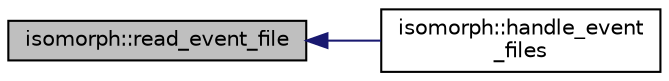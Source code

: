digraph "isomorph::read_event_file"
{
  edge [fontname="Helvetica",fontsize="10",labelfontname="Helvetica",labelfontsize="10"];
  node [fontname="Helvetica",fontsize="10",shape=record];
  rankdir="LR";
  Node11362 [label="isomorph::read_event_file",height=0.2,width=0.4,color="black", fillcolor="grey75", style="filled", fontcolor="black"];
  Node11362 -> Node11363 [dir="back",color="midnightblue",fontsize="10",style="solid",fontname="Helvetica"];
  Node11363 [label="isomorph::handle_event\l_files",height=0.2,width=0.4,color="black", fillcolor="white", style="filled",URL="$d3/d5f/classisomorph.html#ad26de5e1bd7bae03d375163fd4c30775"];
}
